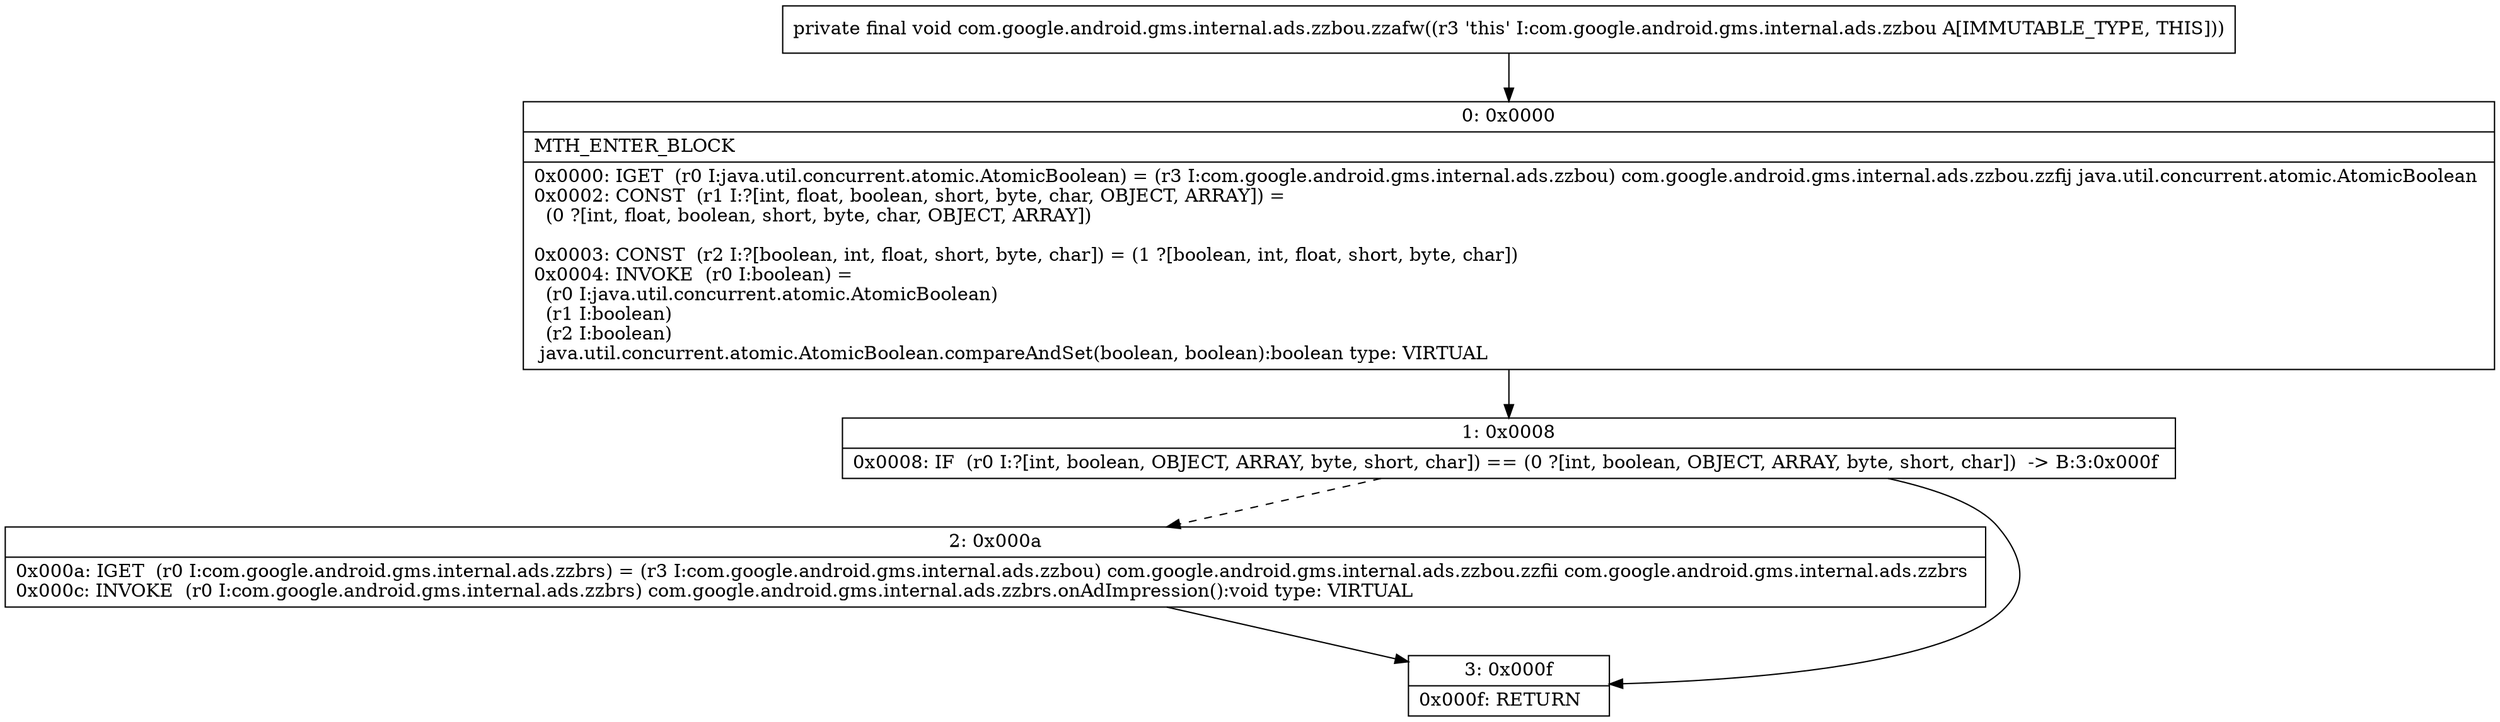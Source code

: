 digraph "CFG forcom.google.android.gms.internal.ads.zzbou.zzafw()V" {
Node_0 [shape=record,label="{0\:\ 0x0000|MTH_ENTER_BLOCK\l|0x0000: IGET  (r0 I:java.util.concurrent.atomic.AtomicBoolean) = (r3 I:com.google.android.gms.internal.ads.zzbou) com.google.android.gms.internal.ads.zzbou.zzfij java.util.concurrent.atomic.AtomicBoolean \l0x0002: CONST  (r1 I:?[int, float, boolean, short, byte, char, OBJECT, ARRAY]) = \l  (0 ?[int, float, boolean, short, byte, char, OBJECT, ARRAY])\l \l0x0003: CONST  (r2 I:?[boolean, int, float, short, byte, char]) = (1 ?[boolean, int, float, short, byte, char]) \l0x0004: INVOKE  (r0 I:boolean) = \l  (r0 I:java.util.concurrent.atomic.AtomicBoolean)\l  (r1 I:boolean)\l  (r2 I:boolean)\l java.util.concurrent.atomic.AtomicBoolean.compareAndSet(boolean, boolean):boolean type: VIRTUAL \l}"];
Node_1 [shape=record,label="{1\:\ 0x0008|0x0008: IF  (r0 I:?[int, boolean, OBJECT, ARRAY, byte, short, char]) == (0 ?[int, boolean, OBJECT, ARRAY, byte, short, char])  \-\> B:3:0x000f \l}"];
Node_2 [shape=record,label="{2\:\ 0x000a|0x000a: IGET  (r0 I:com.google.android.gms.internal.ads.zzbrs) = (r3 I:com.google.android.gms.internal.ads.zzbou) com.google.android.gms.internal.ads.zzbou.zzfii com.google.android.gms.internal.ads.zzbrs \l0x000c: INVOKE  (r0 I:com.google.android.gms.internal.ads.zzbrs) com.google.android.gms.internal.ads.zzbrs.onAdImpression():void type: VIRTUAL \l}"];
Node_3 [shape=record,label="{3\:\ 0x000f|0x000f: RETURN   \l}"];
MethodNode[shape=record,label="{private final void com.google.android.gms.internal.ads.zzbou.zzafw((r3 'this' I:com.google.android.gms.internal.ads.zzbou A[IMMUTABLE_TYPE, THIS])) }"];
MethodNode -> Node_0;
Node_0 -> Node_1;
Node_1 -> Node_2[style=dashed];
Node_1 -> Node_3;
Node_2 -> Node_3;
}

